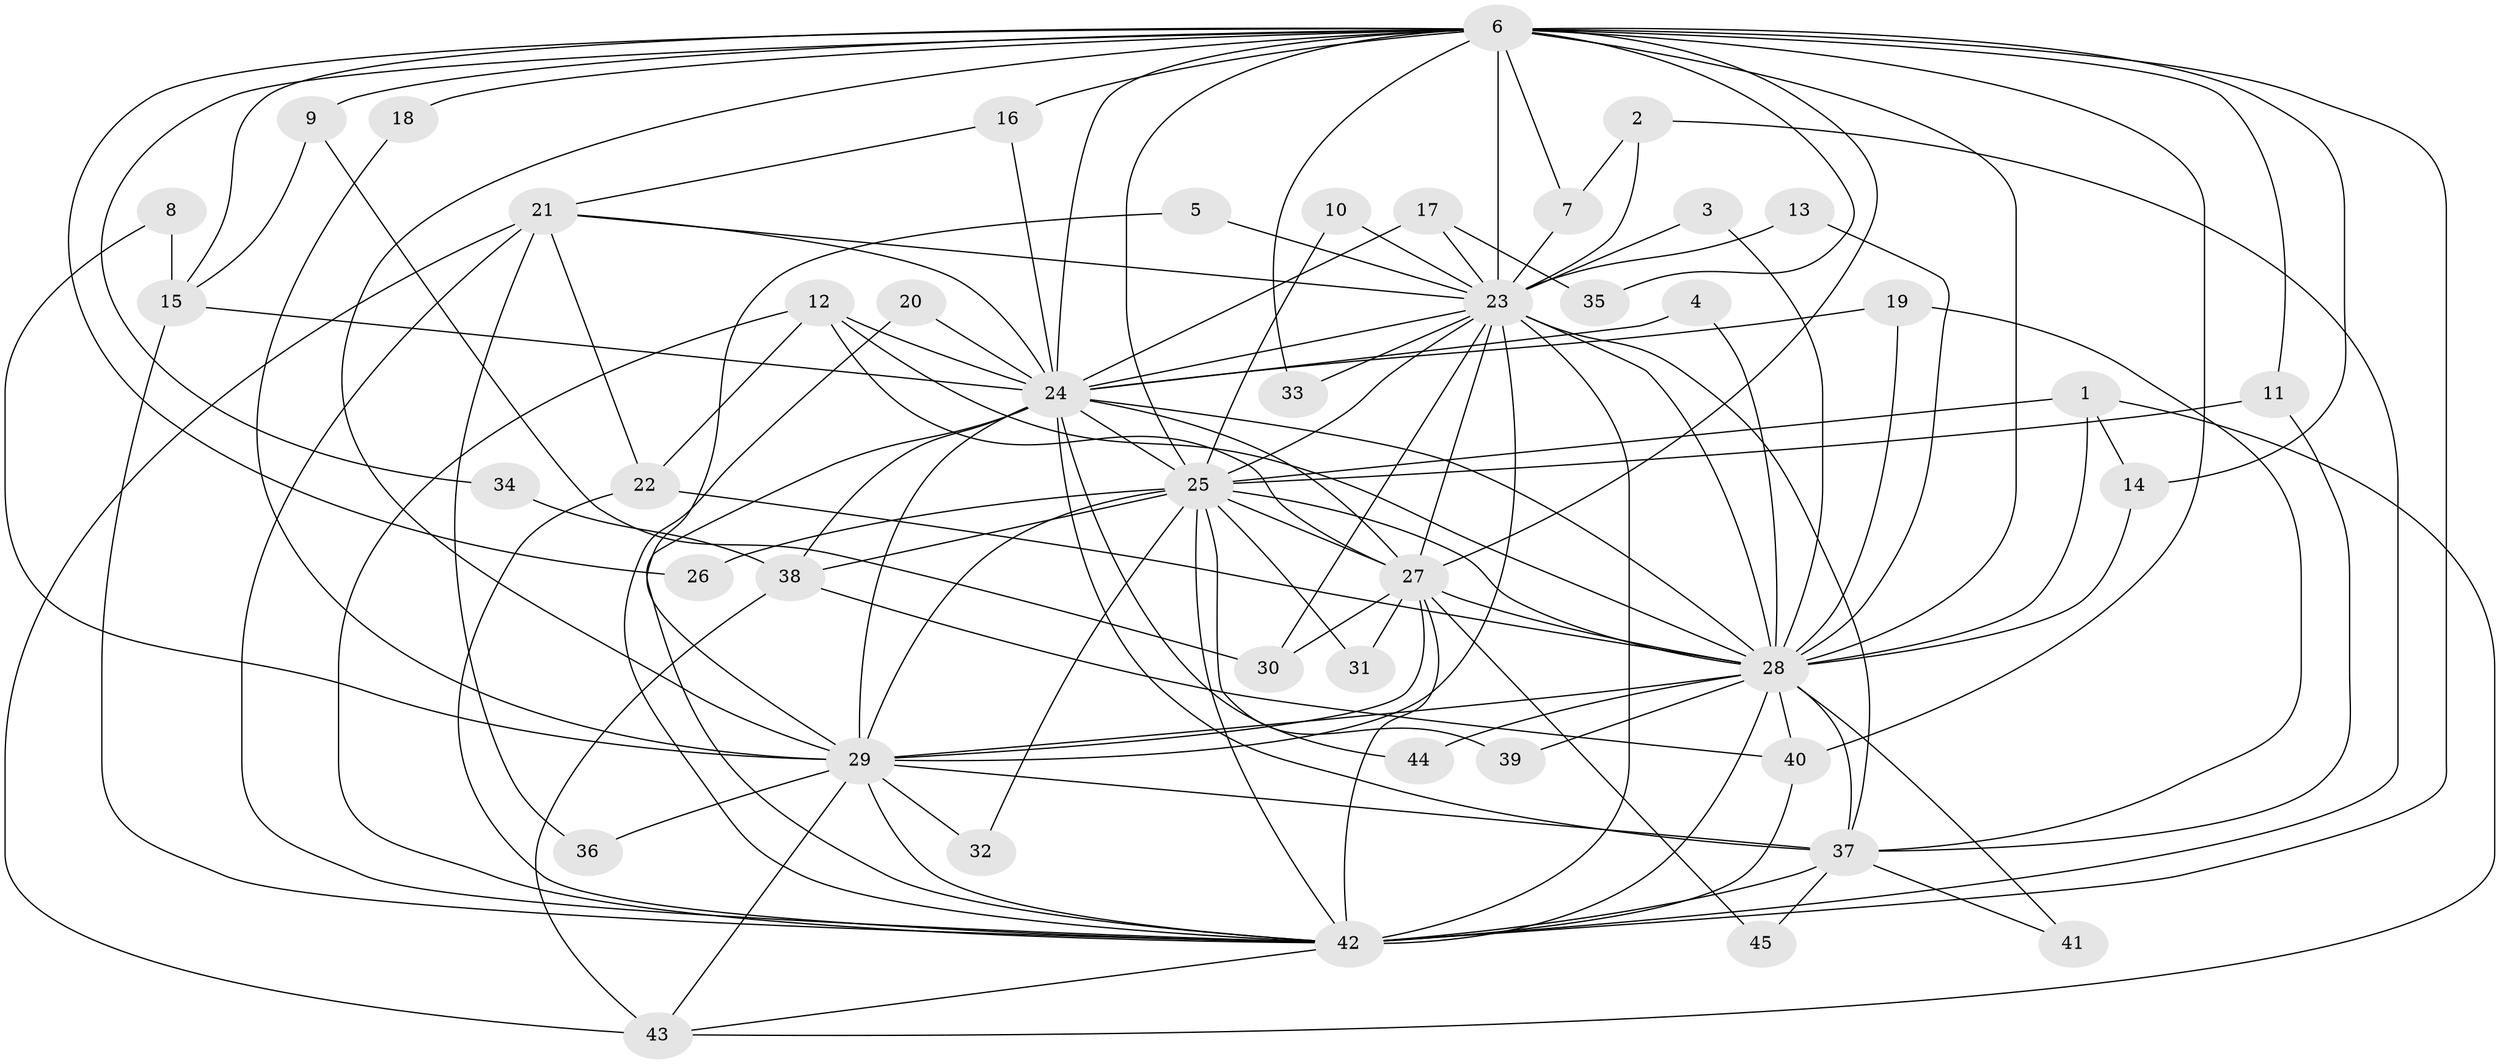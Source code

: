 // original degree distribution, {14: 0.02247191011235955, 23: 0.011235955056179775, 24: 0.02247191011235955, 17: 0.011235955056179775, 20: 0.02247191011235955, 12: 0.011235955056179775, 21: 0.011235955056179775, 3: 0.2808988764044944, 4: 0.06741573033707865, 2: 0.48314606741573035, 8: 0.02247191011235955, 5: 0.02247191011235955, 6: 0.011235955056179775}
// Generated by graph-tools (version 1.1) at 2025/25/03/09/25 03:25:38]
// undirected, 45 vertices, 122 edges
graph export_dot {
graph [start="1"]
  node [color=gray90,style=filled];
  1;
  2;
  3;
  4;
  5;
  6;
  7;
  8;
  9;
  10;
  11;
  12;
  13;
  14;
  15;
  16;
  17;
  18;
  19;
  20;
  21;
  22;
  23;
  24;
  25;
  26;
  27;
  28;
  29;
  30;
  31;
  32;
  33;
  34;
  35;
  36;
  37;
  38;
  39;
  40;
  41;
  42;
  43;
  44;
  45;
  1 -- 14 [weight=1.0];
  1 -- 25 [weight=1.0];
  1 -- 28 [weight=1.0];
  1 -- 43 [weight=1.0];
  2 -- 7 [weight=1.0];
  2 -- 23 [weight=1.0];
  2 -- 42 [weight=1.0];
  3 -- 23 [weight=1.0];
  3 -- 28 [weight=1.0];
  4 -- 24 [weight=1.0];
  4 -- 28 [weight=1.0];
  5 -- 23 [weight=1.0];
  5 -- 29 [weight=1.0];
  6 -- 7 [weight=1.0];
  6 -- 9 [weight=2.0];
  6 -- 11 [weight=1.0];
  6 -- 14 [weight=1.0];
  6 -- 15 [weight=1.0];
  6 -- 16 [weight=1.0];
  6 -- 18 [weight=1.0];
  6 -- 23 [weight=5.0];
  6 -- 24 [weight=3.0];
  6 -- 25 [weight=3.0];
  6 -- 26 [weight=1.0];
  6 -- 27 [weight=2.0];
  6 -- 28 [weight=4.0];
  6 -- 29 [weight=2.0];
  6 -- 33 [weight=1.0];
  6 -- 34 [weight=1.0];
  6 -- 35 [weight=1.0];
  6 -- 40 [weight=1.0];
  6 -- 42 [weight=2.0];
  7 -- 23 [weight=1.0];
  8 -- 15 [weight=1.0];
  8 -- 29 [weight=1.0];
  9 -- 15 [weight=1.0];
  9 -- 30 [weight=1.0];
  10 -- 23 [weight=2.0];
  10 -- 25 [weight=1.0];
  11 -- 25 [weight=1.0];
  11 -- 37 [weight=1.0];
  12 -- 22 [weight=1.0];
  12 -- 24 [weight=1.0];
  12 -- 27 [weight=1.0];
  12 -- 28 [weight=1.0];
  12 -- 42 [weight=1.0];
  13 -- 23 [weight=1.0];
  13 -- 28 [weight=1.0];
  14 -- 28 [weight=1.0];
  15 -- 24 [weight=1.0];
  15 -- 42 [weight=1.0];
  16 -- 21 [weight=1.0];
  16 -- 24 [weight=1.0];
  17 -- 23 [weight=1.0];
  17 -- 24 [weight=2.0];
  17 -- 35 [weight=1.0];
  18 -- 29 [weight=1.0];
  19 -- 24 [weight=1.0];
  19 -- 28 [weight=1.0];
  19 -- 37 [weight=1.0];
  20 -- 24 [weight=1.0];
  20 -- 42 [weight=1.0];
  21 -- 22 [weight=1.0];
  21 -- 23 [weight=2.0];
  21 -- 24 [weight=1.0];
  21 -- 36 [weight=1.0];
  21 -- 42 [weight=2.0];
  21 -- 43 [weight=1.0];
  22 -- 28 [weight=1.0];
  22 -- 42 [weight=1.0];
  23 -- 24 [weight=2.0];
  23 -- 25 [weight=2.0];
  23 -- 27 [weight=2.0];
  23 -- 28 [weight=2.0];
  23 -- 29 [weight=2.0];
  23 -- 30 [weight=1.0];
  23 -- 33 [weight=1.0];
  23 -- 37 [weight=1.0];
  23 -- 42 [weight=3.0];
  24 -- 25 [weight=1.0];
  24 -- 27 [weight=1.0];
  24 -- 28 [weight=2.0];
  24 -- 29 [weight=4.0];
  24 -- 37 [weight=1.0];
  24 -- 38 [weight=1.0];
  24 -- 42 [weight=1.0];
  24 -- 44 [weight=1.0];
  25 -- 26 [weight=1.0];
  25 -- 27 [weight=3.0];
  25 -- 28 [weight=1.0];
  25 -- 29 [weight=1.0];
  25 -- 31 [weight=1.0];
  25 -- 32 [weight=1.0];
  25 -- 38 [weight=1.0];
  25 -- 39 [weight=1.0];
  25 -- 42 [weight=1.0];
  27 -- 28 [weight=1.0];
  27 -- 29 [weight=1.0];
  27 -- 30 [weight=1.0];
  27 -- 31 [weight=1.0];
  27 -- 42 [weight=2.0];
  27 -- 45 [weight=1.0];
  28 -- 29 [weight=1.0];
  28 -- 37 [weight=1.0];
  28 -- 39 [weight=1.0];
  28 -- 40 [weight=1.0];
  28 -- 41 [weight=1.0];
  28 -- 42 [weight=1.0];
  28 -- 44 [weight=1.0];
  29 -- 32 [weight=1.0];
  29 -- 36 [weight=1.0];
  29 -- 37 [weight=1.0];
  29 -- 42 [weight=1.0];
  29 -- 43 [weight=1.0];
  34 -- 38 [weight=1.0];
  37 -- 41 [weight=1.0];
  37 -- 42 [weight=3.0];
  37 -- 45 [weight=1.0];
  38 -- 40 [weight=1.0];
  38 -- 43 [weight=1.0];
  40 -- 42 [weight=1.0];
  42 -- 43 [weight=1.0];
}

